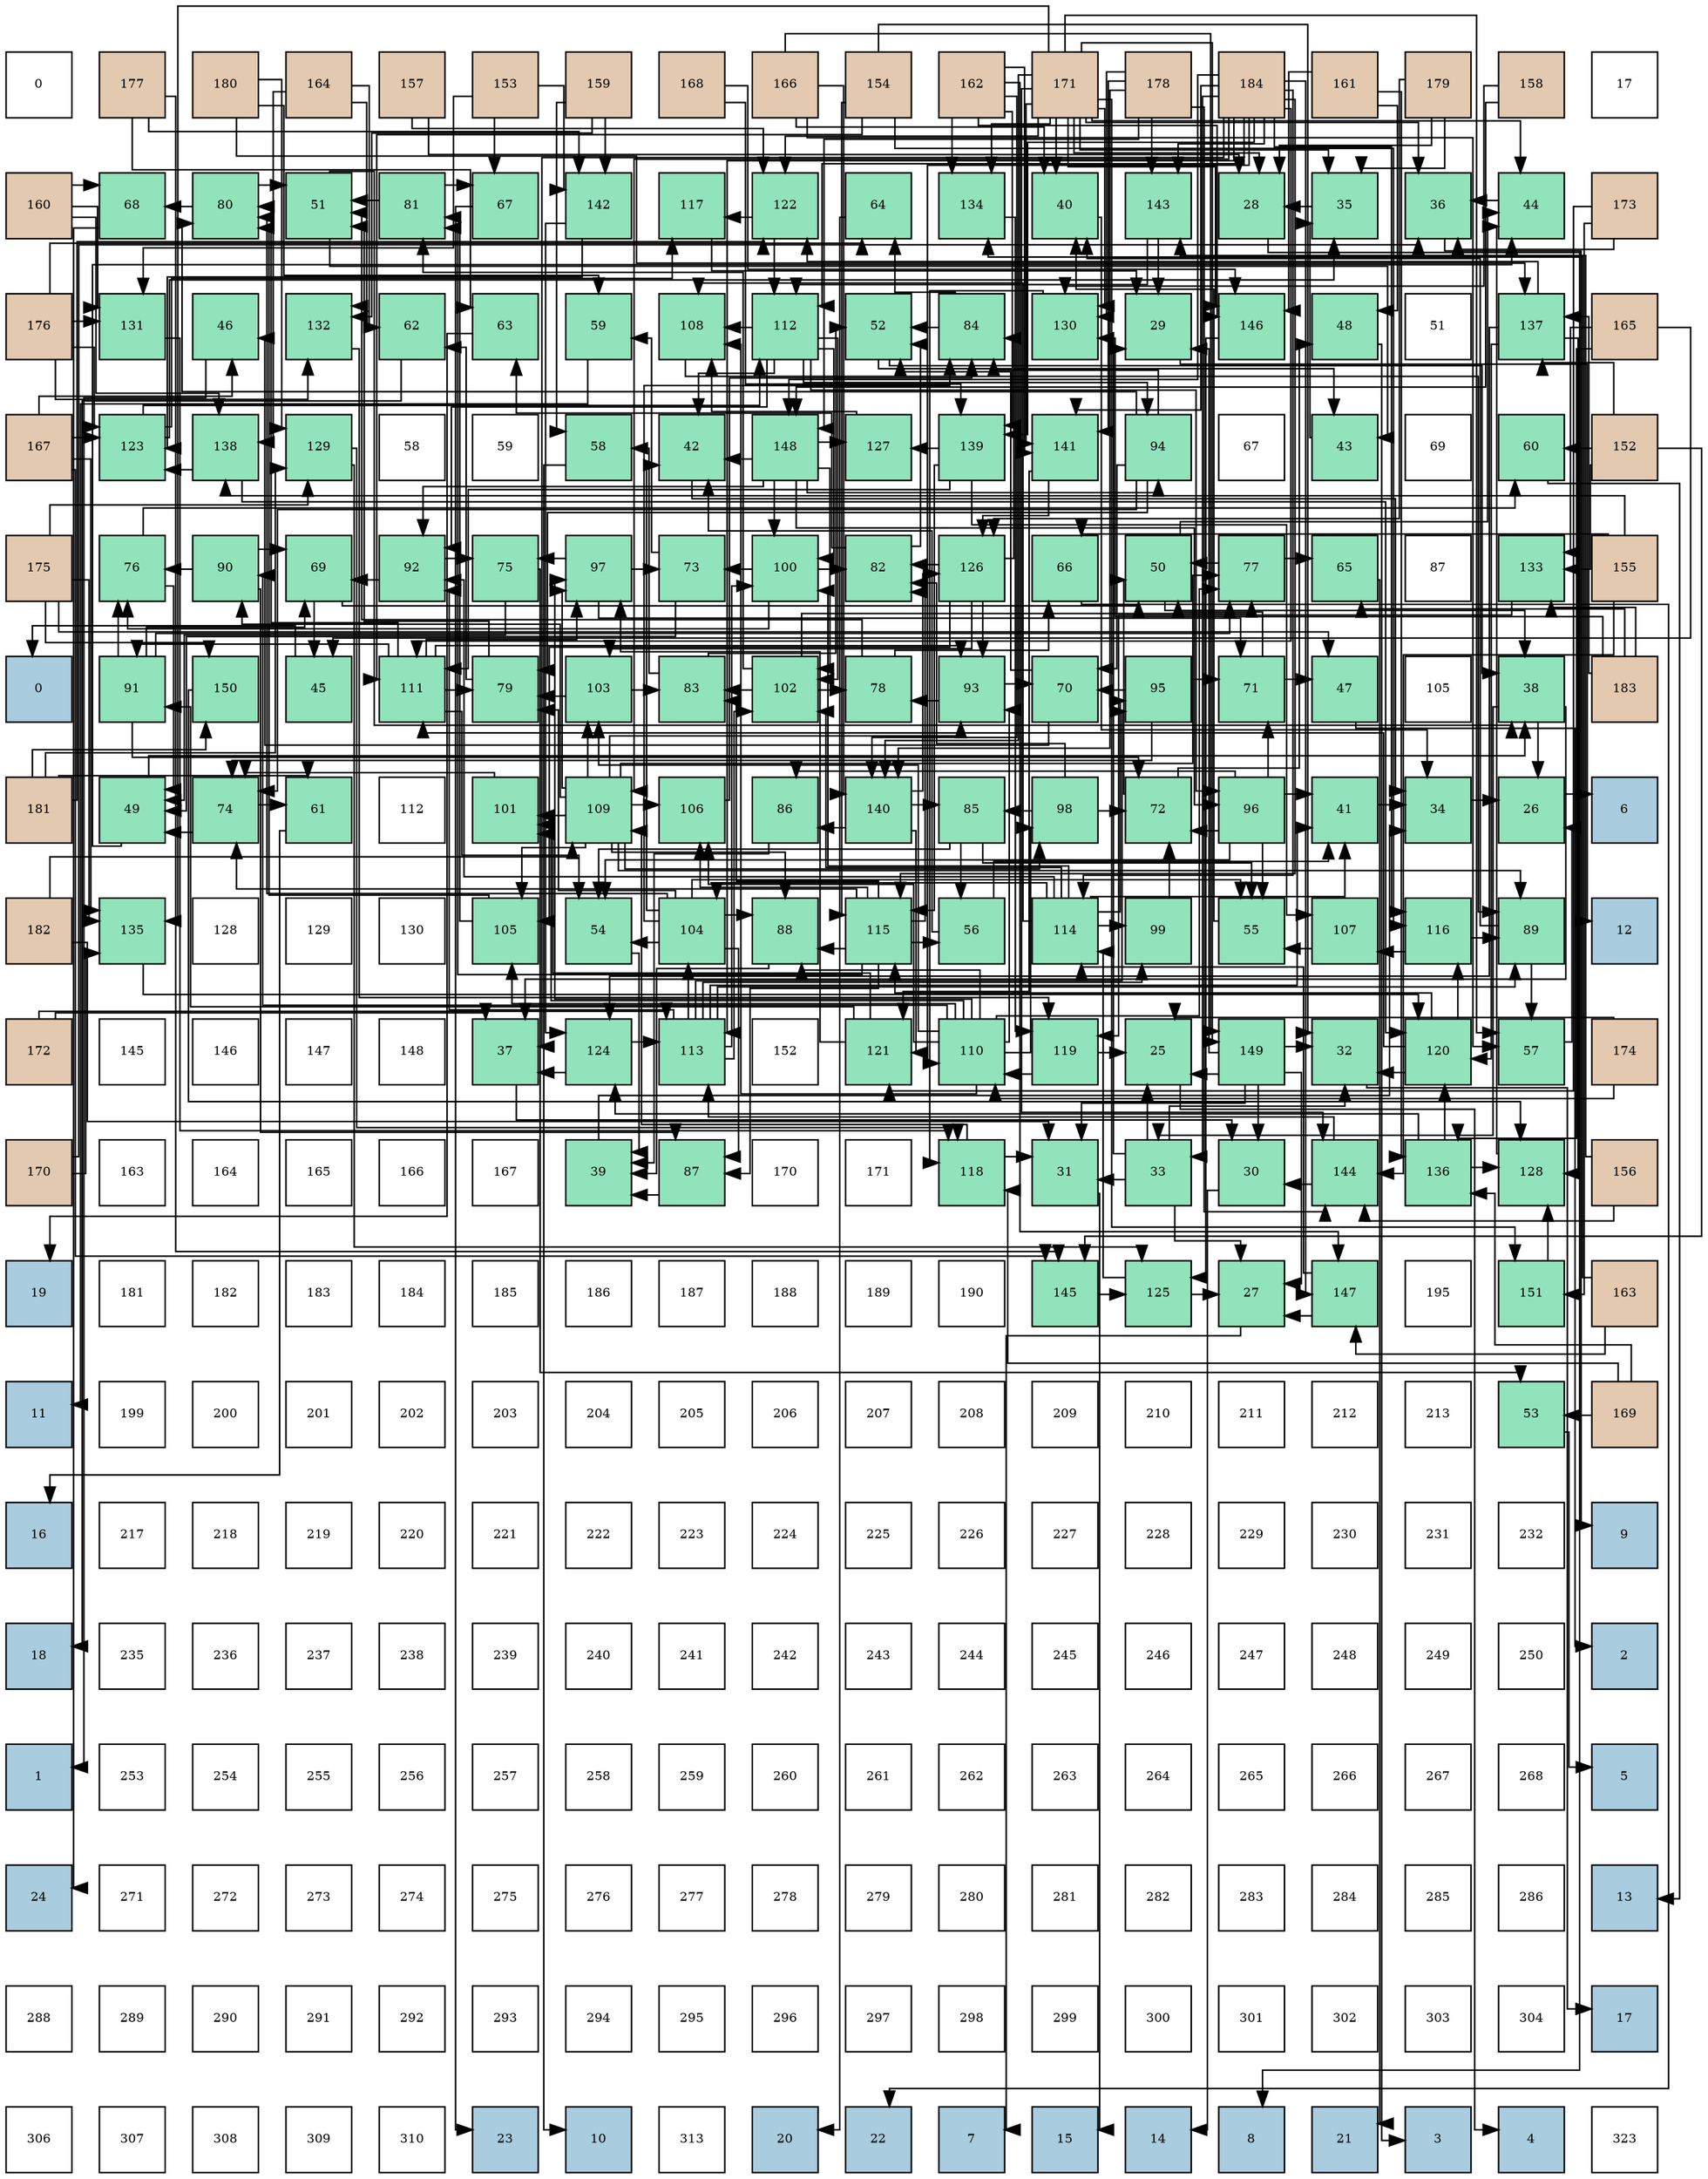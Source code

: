 digraph layout{
 rankdir=TB;
 splines=ortho;
 node [style=filled shape=square fixedsize=true width=0.6];
0[label="0", fontsize=8, fillcolor="#ffffff"];
1[label="177", fontsize=8, fillcolor="#e3c9af"];
2[label="180", fontsize=8, fillcolor="#e3c9af"];
3[label="164", fontsize=8, fillcolor="#e3c9af"];
4[label="157", fontsize=8, fillcolor="#e3c9af"];
5[label="153", fontsize=8, fillcolor="#e3c9af"];
6[label="159", fontsize=8, fillcolor="#e3c9af"];
7[label="168", fontsize=8, fillcolor="#e3c9af"];
8[label="166", fontsize=8, fillcolor="#e3c9af"];
9[label="154", fontsize=8, fillcolor="#e3c9af"];
10[label="162", fontsize=8, fillcolor="#e3c9af"];
11[label="171", fontsize=8, fillcolor="#e3c9af"];
12[label="178", fontsize=8, fillcolor="#e3c9af"];
13[label="184", fontsize=8, fillcolor="#e3c9af"];
14[label="161", fontsize=8, fillcolor="#e3c9af"];
15[label="179", fontsize=8, fillcolor="#e3c9af"];
16[label="158", fontsize=8, fillcolor="#e3c9af"];
17[label="17", fontsize=8, fillcolor="#ffffff"];
18[label="160", fontsize=8, fillcolor="#e3c9af"];
19[label="68", fontsize=8, fillcolor="#91e3bb"];
20[label="80", fontsize=8, fillcolor="#91e3bb"];
21[label="51", fontsize=8, fillcolor="#91e3bb"];
22[label="81", fontsize=8, fillcolor="#91e3bb"];
23[label="67", fontsize=8, fillcolor="#91e3bb"];
24[label="142", fontsize=8, fillcolor="#91e3bb"];
25[label="117", fontsize=8, fillcolor="#91e3bb"];
26[label="122", fontsize=8, fillcolor="#91e3bb"];
27[label="64", fontsize=8, fillcolor="#91e3bb"];
28[label="134", fontsize=8, fillcolor="#91e3bb"];
29[label="40", fontsize=8, fillcolor="#91e3bb"];
30[label="143", fontsize=8, fillcolor="#91e3bb"];
31[label="28", fontsize=8, fillcolor="#91e3bb"];
32[label="35", fontsize=8, fillcolor="#91e3bb"];
33[label="36", fontsize=8, fillcolor="#91e3bb"];
34[label="44", fontsize=8, fillcolor="#91e3bb"];
35[label="173", fontsize=8, fillcolor="#e3c9af"];
36[label="176", fontsize=8, fillcolor="#e3c9af"];
37[label="131", fontsize=8, fillcolor="#91e3bb"];
38[label="46", fontsize=8, fillcolor="#91e3bb"];
39[label="132", fontsize=8, fillcolor="#91e3bb"];
40[label="62", fontsize=8, fillcolor="#91e3bb"];
41[label="63", fontsize=8, fillcolor="#91e3bb"];
42[label="59", fontsize=8, fillcolor="#91e3bb"];
43[label="108", fontsize=8, fillcolor="#91e3bb"];
44[label="112", fontsize=8, fillcolor="#91e3bb"];
45[label="52", fontsize=8, fillcolor="#91e3bb"];
46[label="84", fontsize=8, fillcolor="#91e3bb"];
47[label="130", fontsize=8, fillcolor="#91e3bb"];
48[label="29", fontsize=8, fillcolor="#91e3bb"];
49[label="146", fontsize=8, fillcolor="#91e3bb"];
50[label="48", fontsize=8, fillcolor="#91e3bb"];
51[label="51", fontsize=8, fillcolor="#ffffff"];
52[label="137", fontsize=8, fillcolor="#91e3bb"];
53[label="165", fontsize=8, fillcolor="#e3c9af"];
54[label="167", fontsize=8, fillcolor="#e3c9af"];
55[label="123", fontsize=8, fillcolor="#91e3bb"];
56[label="138", fontsize=8, fillcolor="#91e3bb"];
57[label="129", fontsize=8, fillcolor="#91e3bb"];
58[label="58", fontsize=8, fillcolor="#ffffff"];
59[label="59", fontsize=8, fillcolor="#ffffff"];
60[label="58", fontsize=8, fillcolor="#91e3bb"];
61[label="42", fontsize=8, fillcolor="#91e3bb"];
62[label="148", fontsize=8, fillcolor="#91e3bb"];
63[label="127", fontsize=8, fillcolor="#91e3bb"];
64[label="139", fontsize=8, fillcolor="#91e3bb"];
65[label="141", fontsize=8, fillcolor="#91e3bb"];
66[label="94", fontsize=8, fillcolor="#91e3bb"];
67[label="67", fontsize=8, fillcolor="#ffffff"];
68[label="43", fontsize=8, fillcolor="#91e3bb"];
69[label="69", fontsize=8, fillcolor="#ffffff"];
70[label="60", fontsize=8, fillcolor="#91e3bb"];
71[label="152", fontsize=8, fillcolor="#e3c9af"];
72[label="175", fontsize=8, fillcolor="#e3c9af"];
73[label="76", fontsize=8, fillcolor="#91e3bb"];
74[label="90", fontsize=8, fillcolor="#91e3bb"];
75[label="69", fontsize=8, fillcolor="#91e3bb"];
76[label="92", fontsize=8, fillcolor="#91e3bb"];
77[label="75", fontsize=8, fillcolor="#91e3bb"];
78[label="97", fontsize=8, fillcolor="#91e3bb"];
79[label="73", fontsize=8, fillcolor="#91e3bb"];
80[label="100", fontsize=8, fillcolor="#91e3bb"];
81[label="82", fontsize=8, fillcolor="#91e3bb"];
82[label="126", fontsize=8, fillcolor="#91e3bb"];
83[label="66", fontsize=8, fillcolor="#91e3bb"];
84[label="50", fontsize=8, fillcolor="#91e3bb"];
85[label="77", fontsize=8, fillcolor="#91e3bb"];
86[label="65", fontsize=8, fillcolor="#91e3bb"];
87[label="87", fontsize=8, fillcolor="#ffffff"];
88[label="133", fontsize=8, fillcolor="#91e3bb"];
89[label="155", fontsize=8, fillcolor="#e3c9af"];
90[label="0", fontsize=8, fillcolor="#a9ccde"];
91[label="91", fontsize=8, fillcolor="#91e3bb"];
92[label="150", fontsize=8, fillcolor="#91e3bb"];
93[label="45", fontsize=8, fillcolor="#91e3bb"];
94[label="111", fontsize=8, fillcolor="#91e3bb"];
95[label="79", fontsize=8, fillcolor="#91e3bb"];
96[label="103", fontsize=8, fillcolor="#91e3bb"];
97[label="83", fontsize=8, fillcolor="#91e3bb"];
98[label="102", fontsize=8, fillcolor="#91e3bb"];
99[label="78", fontsize=8, fillcolor="#91e3bb"];
100[label="93", fontsize=8, fillcolor="#91e3bb"];
101[label="70", fontsize=8, fillcolor="#91e3bb"];
102[label="95", fontsize=8, fillcolor="#91e3bb"];
103[label="71", fontsize=8, fillcolor="#91e3bb"];
104[label="47", fontsize=8, fillcolor="#91e3bb"];
105[label="105", fontsize=8, fillcolor="#ffffff"];
106[label="38", fontsize=8, fillcolor="#91e3bb"];
107[label="183", fontsize=8, fillcolor="#e3c9af"];
108[label="181", fontsize=8, fillcolor="#e3c9af"];
109[label="49", fontsize=8, fillcolor="#91e3bb"];
110[label="74", fontsize=8, fillcolor="#91e3bb"];
111[label="61", fontsize=8, fillcolor="#91e3bb"];
112[label="112", fontsize=8, fillcolor="#ffffff"];
113[label="101", fontsize=8, fillcolor="#91e3bb"];
114[label="109", fontsize=8, fillcolor="#91e3bb"];
115[label="106", fontsize=8, fillcolor="#91e3bb"];
116[label="86", fontsize=8, fillcolor="#91e3bb"];
117[label="140", fontsize=8, fillcolor="#91e3bb"];
118[label="85", fontsize=8, fillcolor="#91e3bb"];
119[label="98", fontsize=8, fillcolor="#91e3bb"];
120[label="72", fontsize=8, fillcolor="#91e3bb"];
121[label="96", fontsize=8, fillcolor="#91e3bb"];
122[label="41", fontsize=8, fillcolor="#91e3bb"];
123[label="34", fontsize=8, fillcolor="#91e3bb"];
124[label="26", fontsize=8, fillcolor="#91e3bb"];
125[label="6", fontsize=8, fillcolor="#a9ccde"];
126[label="182", fontsize=8, fillcolor="#e3c9af"];
127[label="135", fontsize=8, fillcolor="#91e3bb"];
128[label="128", fontsize=8, fillcolor="#ffffff"];
129[label="129", fontsize=8, fillcolor="#ffffff"];
130[label="130", fontsize=8, fillcolor="#ffffff"];
131[label="105", fontsize=8, fillcolor="#91e3bb"];
132[label="54", fontsize=8, fillcolor="#91e3bb"];
133[label="104", fontsize=8, fillcolor="#91e3bb"];
134[label="88", fontsize=8, fillcolor="#91e3bb"];
135[label="115", fontsize=8, fillcolor="#91e3bb"];
136[label="56", fontsize=8, fillcolor="#91e3bb"];
137[label="114", fontsize=8, fillcolor="#91e3bb"];
138[label="99", fontsize=8, fillcolor="#91e3bb"];
139[label="55", fontsize=8, fillcolor="#91e3bb"];
140[label="107", fontsize=8, fillcolor="#91e3bb"];
141[label="116", fontsize=8, fillcolor="#91e3bb"];
142[label="89", fontsize=8, fillcolor="#91e3bb"];
143[label="12", fontsize=8, fillcolor="#a9ccde"];
144[label="172", fontsize=8, fillcolor="#e3c9af"];
145[label="145", fontsize=8, fillcolor="#ffffff"];
146[label="146", fontsize=8, fillcolor="#ffffff"];
147[label="147", fontsize=8, fillcolor="#ffffff"];
148[label="148", fontsize=8, fillcolor="#ffffff"];
149[label="37", fontsize=8, fillcolor="#91e3bb"];
150[label="124", fontsize=8, fillcolor="#91e3bb"];
151[label="113", fontsize=8, fillcolor="#91e3bb"];
152[label="152", fontsize=8, fillcolor="#ffffff"];
153[label="121", fontsize=8, fillcolor="#91e3bb"];
154[label="110", fontsize=8, fillcolor="#91e3bb"];
155[label="119", fontsize=8, fillcolor="#91e3bb"];
156[label="25", fontsize=8, fillcolor="#91e3bb"];
157[label="149", fontsize=8, fillcolor="#91e3bb"];
158[label="32", fontsize=8, fillcolor="#91e3bb"];
159[label="120", fontsize=8, fillcolor="#91e3bb"];
160[label="57", fontsize=8, fillcolor="#91e3bb"];
161[label="174", fontsize=8, fillcolor="#e3c9af"];
162[label="170", fontsize=8, fillcolor="#e3c9af"];
163[label="163", fontsize=8, fillcolor="#ffffff"];
164[label="164", fontsize=8, fillcolor="#ffffff"];
165[label="165", fontsize=8, fillcolor="#ffffff"];
166[label="166", fontsize=8, fillcolor="#ffffff"];
167[label="167", fontsize=8, fillcolor="#ffffff"];
168[label="39", fontsize=8, fillcolor="#91e3bb"];
169[label="87", fontsize=8, fillcolor="#91e3bb"];
170[label="170", fontsize=8, fillcolor="#ffffff"];
171[label="171", fontsize=8, fillcolor="#ffffff"];
172[label="118", fontsize=8, fillcolor="#91e3bb"];
173[label="31", fontsize=8, fillcolor="#91e3bb"];
174[label="33", fontsize=8, fillcolor="#91e3bb"];
175[label="30", fontsize=8, fillcolor="#91e3bb"];
176[label="144", fontsize=8, fillcolor="#91e3bb"];
177[label="136", fontsize=8, fillcolor="#91e3bb"];
178[label="128", fontsize=8, fillcolor="#91e3bb"];
179[label="156", fontsize=8, fillcolor="#e3c9af"];
180[label="19", fontsize=8, fillcolor="#a9ccde"];
181[label="181", fontsize=8, fillcolor="#ffffff"];
182[label="182", fontsize=8, fillcolor="#ffffff"];
183[label="183", fontsize=8, fillcolor="#ffffff"];
184[label="184", fontsize=8, fillcolor="#ffffff"];
185[label="185", fontsize=8, fillcolor="#ffffff"];
186[label="186", fontsize=8, fillcolor="#ffffff"];
187[label="187", fontsize=8, fillcolor="#ffffff"];
188[label="188", fontsize=8, fillcolor="#ffffff"];
189[label="189", fontsize=8, fillcolor="#ffffff"];
190[label="190", fontsize=8, fillcolor="#ffffff"];
191[label="145", fontsize=8, fillcolor="#91e3bb"];
192[label="125", fontsize=8, fillcolor="#91e3bb"];
193[label="27", fontsize=8, fillcolor="#91e3bb"];
194[label="147", fontsize=8, fillcolor="#91e3bb"];
195[label="195", fontsize=8, fillcolor="#ffffff"];
196[label="151", fontsize=8, fillcolor="#91e3bb"];
197[label="163", fontsize=8, fillcolor="#e3c9af"];
198[label="11", fontsize=8, fillcolor="#a9ccde"];
199[label="199", fontsize=8, fillcolor="#ffffff"];
200[label="200", fontsize=8, fillcolor="#ffffff"];
201[label="201", fontsize=8, fillcolor="#ffffff"];
202[label="202", fontsize=8, fillcolor="#ffffff"];
203[label="203", fontsize=8, fillcolor="#ffffff"];
204[label="204", fontsize=8, fillcolor="#ffffff"];
205[label="205", fontsize=8, fillcolor="#ffffff"];
206[label="206", fontsize=8, fillcolor="#ffffff"];
207[label="207", fontsize=8, fillcolor="#ffffff"];
208[label="208", fontsize=8, fillcolor="#ffffff"];
209[label="209", fontsize=8, fillcolor="#ffffff"];
210[label="210", fontsize=8, fillcolor="#ffffff"];
211[label="211", fontsize=8, fillcolor="#ffffff"];
212[label="212", fontsize=8, fillcolor="#ffffff"];
213[label="213", fontsize=8, fillcolor="#ffffff"];
214[label="53", fontsize=8, fillcolor="#91e3bb"];
215[label="169", fontsize=8, fillcolor="#e3c9af"];
216[label="16", fontsize=8, fillcolor="#a9ccde"];
217[label="217", fontsize=8, fillcolor="#ffffff"];
218[label="218", fontsize=8, fillcolor="#ffffff"];
219[label="219", fontsize=8, fillcolor="#ffffff"];
220[label="220", fontsize=8, fillcolor="#ffffff"];
221[label="221", fontsize=8, fillcolor="#ffffff"];
222[label="222", fontsize=8, fillcolor="#ffffff"];
223[label="223", fontsize=8, fillcolor="#ffffff"];
224[label="224", fontsize=8, fillcolor="#ffffff"];
225[label="225", fontsize=8, fillcolor="#ffffff"];
226[label="226", fontsize=8, fillcolor="#ffffff"];
227[label="227", fontsize=8, fillcolor="#ffffff"];
228[label="228", fontsize=8, fillcolor="#ffffff"];
229[label="229", fontsize=8, fillcolor="#ffffff"];
230[label="230", fontsize=8, fillcolor="#ffffff"];
231[label="231", fontsize=8, fillcolor="#ffffff"];
232[label="232", fontsize=8, fillcolor="#ffffff"];
233[label="9", fontsize=8, fillcolor="#a9ccde"];
234[label="18", fontsize=8, fillcolor="#a9ccde"];
235[label="235", fontsize=8, fillcolor="#ffffff"];
236[label="236", fontsize=8, fillcolor="#ffffff"];
237[label="237", fontsize=8, fillcolor="#ffffff"];
238[label="238", fontsize=8, fillcolor="#ffffff"];
239[label="239", fontsize=8, fillcolor="#ffffff"];
240[label="240", fontsize=8, fillcolor="#ffffff"];
241[label="241", fontsize=8, fillcolor="#ffffff"];
242[label="242", fontsize=8, fillcolor="#ffffff"];
243[label="243", fontsize=8, fillcolor="#ffffff"];
244[label="244", fontsize=8, fillcolor="#ffffff"];
245[label="245", fontsize=8, fillcolor="#ffffff"];
246[label="246", fontsize=8, fillcolor="#ffffff"];
247[label="247", fontsize=8, fillcolor="#ffffff"];
248[label="248", fontsize=8, fillcolor="#ffffff"];
249[label="249", fontsize=8, fillcolor="#ffffff"];
250[label="250", fontsize=8, fillcolor="#ffffff"];
251[label="2", fontsize=8, fillcolor="#a9ccde"];
252[label="1", fontsize=8, fillcolor="#a9ccde"];
253[label="253", fontsize=8, fillcolor="#ffffff"];
254[label="254", fontsize=8, fillcolor="#ffffff"];
255[label="255", fontsize=8, fillcolor="#ffffff"];
256[label="256", fontsize=8, fillcolor="#ffffff"];
257[label="257", fontsize=8, fillcolor="#ffffff"];
258[label="258", fontsize=8, fillcolor="#ffffff"];
259[label="259", fontsize=8, fillcolor="#ffffff"];
260[label="260", fontsize=8, fillcolor="#ffffff"];
261[label="261", fontsize=8, fillcolor="#ffffff"];
262[label="262", fontsize=8, fillcolor="#ffffff"];
263[label="263", fontsize=8, fillcolor="#ffffff"];
264[label="264", fontsize=8, fillcolor="#ffffff"];
265[label="265", fontsize=8, fillcolor="#ffffff"];
266[label="266", fontsize=8, fillcolor="#ffffff"];
267[label="267", fontsize=8, fillcolor="#ffffff"];
268[label="268", fontsize=8, fillcolor="#ffffff"];
269[label="5", fontsize=8, fillcolor="#a9ccde"];
270[label="24", fontsize=8, fillcolor="#a9ccde"];
271[label="271", fontsize=8, fillcolor="#ffffff"];
272[label="272", fontsize=8, fillcolor="#ffffff"];
273[label="273", fontsize=8, fillcolor="#ffffff"];
274[label="274", fontsize=8, fillcolor="#ffffff"];
275[label="275", fontsize=8, fillcolor="#ffffff"];
276[label="276", fontsize=8, fillcolor="#ffffff"];
277[label="277", fontsize=8, fillcolor="#ffffff"];
278[label="278", fontsize=8, fillcolor="#ffffff"];
279[label="279", fontsize=8, fillcolor="#ffffff"];
280[label="280", fontsize=8, fillcolor="#ffffff"];
281[label="281", fontsize=8, fillcolor="#ffffff"];
282[label="282", fontsize=8, fillcolor="#ffffff"];
283[label="283", fontsize=8, fillcolor="#ffffff"];
284[label="284", fontsize=8, fillcolor="#ffffff"];
285[label="285", fontsize=8, fillcolor="#ffffff"];
286[label="286", fontsize=8, fillcolor="#ffffff"];
287[label="13", fontsize=8, fillcolor="#a9ccde"];
288[label="288", fontsize=8, fillcolor="#ffffff"];
289[label="289", fontsize=8, fillcolor="#ffffff"];
290[label="290", fontsize=8, fillcolor="#ffffff"];
291[label="291", fontsize=8, fillcolor="#ffffff"];
292[label="292", fontsize=8, fillcolor="#ffffff"];
293[label="293", fontsize=8, fillcolor="#ffffff"];
294[label="294", fontsize=8, fillcolor="#ffffff"];
295[label="295", fontsize=8, fillcolor="#ffffff"];
296[label="296", fontsize=8, fillcolor="#ffffff"];
297[label="297", fontsize=8, fillcolor="#ffffff"];
298[label="298", fontsize=8, fillcolor="#ffffff"];
299[label="299", fontsize=8, fillcolor="#ffffff"];
300[label="300", fontsize=8, fillcolor="#ffffff"];
301[label="301", fontsize=8, fillcolor="#ffffff"];
302[label="302", fontsize=8, fillcolor="#ffffff"];
303[label="303", fontsize=8, fillcolor="#ffffff"];
304[label="304", fontsize=8, fillcolor="#ffffff"];
305[label="17", fontsize=8, fillcolor="#a9ccde"];
306[label="306", fontsize=8, fillcolor="#ffffff"];
307[label="307", fontsize=8, fillcolor="#ffffff"];
308[label="308", fontsize=8, fillcolor="#ffffff"];
309[label="309", fontsize=8, fillcolor="#ffffff"];
310[label="310", fontsize=8, fillcolor="#ffffff"];
311[label="23", fontsize=8, fillcolor="#a9ccde"];
312[label="10", fontsize=8, fillcolor="#a9ccde"];
313[label="313", fontsize=8, fillcolor="#ffffff"];
314[label="20", fontsize=8, fillcolor="#a9ccde"];
315[label="22", fontsize=8, fillcolor="#a9ccde"];
316[label="7", fontsize=8, fillcolor="#a9ccde"];
317[label="15", fontsize=8, fillcolor="#a9ccde"];
318[label="14", fontsize=8, fillcolor="#a9ccde"];
319[label="8", fontsize=8, fillcolor="#a9ccde"];
320[label="21", fontsize=8, fillcolor="#a9ccde"];
321[label="3", fontsize=8, fillcolor="#a9ccde"];
322[label="4", fontsize=8, fillcolor="#a9ccde"];
323[label="323", fontsize=8, fillcolor="#ffffff"];
edge [constraint=false, style=vis];156 -> 322;
124 -> 125;
193 -> 316;
31 -> 319;
48 -> 143;
175 -> 318;
173 -> 317;
158 -> 305;
174 -> 156;
174 -> 193;
174 -> 48;
174 -> 173;
174 -> 158;
123 -> 124;
32 -> 31;
33 -> 233;
149 -> 175;
106 -> 124;
106 -> 174;
106 -> 149;
168 -> 123;
29 -> 123;
122 -> 123;
61 -> 123;
68 -> 32;
34 -> 33;
93 -> 90;
38 -> 252;
104 -> 251;
50 -> 321;
109 -> 106;
109 -> 34;
84 -> 106;
84 -> 34;
21 -> 106;
21 -> 68;
45 -> 106;
45 -> 68;
214 -> 269;
132 -> 168;
139 -> 29;
136 -> 122;
136 -> 61;
160 -> 124;
60 -> 312;
42 -> 198;
70 -> 287;
111 -> 216;
40 -> 234;
41 -> 180;
27 -> 314;
86 -> 320;
83 -> 315;
23 -> 311;
19 -> 270;
75 -> 93;
75 -> 84;
101 -> 38;
101 -> 45;
103 -> 104;
103 -> 84;
120 -> 50;
120 -> 84;
79 -> 109;
79 -> 42;
110 -> 109;
110 -> 111;
77 -> 109;
77 -> 214;
73 -> 109;
73 -> 70;
85 -> 84;
85 -> 86;
99 -> 21;
99 -> 83;
95 -> 21;
95 -> 40;
20 -> 21;
20 -> 19;
22 -> 21;
22 -> 23;
81 -> 45;
81 -> 41;
97 -> 45;
97 -> 60;
46 -> 45;
46 -> 27;
118 -> 132;
118 -> 139;
118 -> 136;
116 -> 168;
169 -> 168;
134 -> 168;
142 -> 29;
142 -> 160;
74 -> 75;
74 -> 73;
74 -> 169;
91 -> 75;
91 -> 120;
91 -> 73;
91 -> 85;
76 -> 75;
76 -> 77;
100 -> 101;
100 -> 99;
66 -> 101;
66 -> 110;
66 -> 95;
66 -> 20;
66 -> 46;
102 -> 101;
102 -> 103;
102 -> 110;
121 -> 122;
121 -> 132;
121 -> 139;
121 -> 103;
121 -> 120;
121 -> 116;
78 -> 103;
78 -> 79;
78 -> 77;
119 -> 120;
119 -> 81;
119 -> 118;
138 -> 120;
80 -> 79;
80 -> 73;
80 -> 81;
113 -> 110;
98 -> 85;
98 -> 99;
98 -> 22;
98 -> 97;
96 -> 95;
96 -> 97;
133 -> 61;
133 -> 132;
133 -> 139;
133 -> 95;
133 -> 20;
133 -> 46;
133 -> 169;
133 -> 134;
131 -> 20;
131 -> 22;
115 -> 46;
140 -> 139;
43 -> 142;
114 -> 85;
114 -> 134;
114 -> 142;
114 -> 74;
114 -> 100;
114 -> 78;
114 -> 119;
114 -> 113;
114 -> 96;
114 -> 131;
114 -> 115;
154 -> 85;
154 -> 134;
154 -> 74;
154 -> 100;
154 -> 78;
154 -> 119;
154 -> 113;
154 -> 96;
154 -> 131;
154 -> 115;
154 -> 43;
94 -> 132;
94 -> 95;
94 -> 20;
94 -> 91;
94 -> 100;
94 -> 78;
44 -> 61;
44 -> 76;
44 -> 66;
44 -> 121;
44 -> 80;
44 -> 98;
44 -> 43;
151 -> 122;
151 -> 142;
151 -> 76;
151 -> 102;
151 -> 138;
151 -> 80;
151 -> 98;
151 -> 133;
137 -> 122;
137 -> 76;
137 -> 102;
137 -> 138;
137 -> 80;
137 -> 98;
137 -> 133;
137 -> 43;
135 -> 136;
135 -> 110;
135 -> 22;
135 -> 81;
135 -> 97;
135 -> 169;
135 -> 134;
135 -> 115;
141 -> 142;
141 -> 140;
25 -> 48;
172 -> 173;
172 -> 114;
155 -> 156;
155 -> 154;
159 -> 158;
159 -> 94;
159 -> 135;
159 -> 141;
153 -> 91;
153 -> 78;
153 -> 113;
26 -> 44;
26 -> 25;
55 -> 32;
55 -> 44;
55 -> 25;
150 -> 149;
150 -> 151;
192 -> 193;
192 -> 137;
82 -> 81;
82 -> 46;
82 -> 100;
82 -> 96;
82 -> 131;
63 -> 43;
178 -> 34;
57 -> 172;
57 -> 192;
47 -> 172;
37 -> 172;
39 -> 155;
88 -> 155;
28 -> 155;
127 -> 159;
177 -> 159;
177 -> 150;
177 -> 178;
52 -> 159;
52 -> 26;
52 -> 150;
52 -> 178;
56 -> 159;
56 -> 55;
64 -> 140;
64 -> 94;
64 -> 135;
64 -> 63;
117 -> 118;
117 -> 116;
117 -> 153;
117 -> 82;
65 -> 153;
65 -> 82;
24 -> 55;
24 -> 150;
30 -> 48;
30 -> 44;
176 -> 175;
176 -> 151;
191 -> 192;
49 -> 192;
194 -> 193;
194 -> 137;
62 -> 61;
62 -> 76;
62 -> 66;
62 -> 121;
62 -> 80;
62 -> 98;
62 -> 63;
157 -> 156;
157 -> 193;
157 -> 48;
157 -> 175;
157 -> 173;
157 -> 158;
92 -> 178;
196 -> 178;
71 -> 70;
71 -> 88;
71 -> 52;
71 -> 191;
5 -> 23;
5 -> 37;
5 -> 24;
9 -> 158;
9 -> 94;
9 -> 135;
9 -> 141;
89 -> 83;
89 -> 56;
89 -> 176;
179 -> 30;
179 -> 176;
4 -> 31;
4 -> 26;
16 -> 47;
16 -> 62;
6 -> 60;
6 -> 39;
6 -> 24;
18 -> 19;
18 -> 37;
18 -> 56;
14 -> 50;
14 -> 177;
14 -> 49;
10 -> 28;
10 -> 64;
10 -> 117;
10 -> 65;
10 -> 49;
10 -> 194;
197 -> 28;
197 -> 194;
3 -> 40;
3 -> 39;
3 -> 56;
53 -> 93;
53 -> 88;
53 -> 177;
8 -> 29;
8 -> 160;
8 -> 117;
8 -> 157;
54 -> 38;
54 -> 55;
54 -> 127;
54 -> 191;
7 -> 64;
7 -> 49;
215 -> 214;
215 -> 172;
215 -> 177;
162 -> 33;
162 -> 127;
11 -> 31;
11 -> 32;
11 -> 33;
11 -> 29;
11 -> 34;
11 -> 160;
11 -> 26;
11 -> 47;
11 -> 28;
11 -> 127;
11 -> 117;
11 -> 65;
11 -> 176;
11 -> 49;
11 -> 157;
11 -> 196;
144 -> 149;
144 -> 151;
35 -> 33;
35 -> 153;
35 -> 196;
161 -> 156;
161 -> 154;
72 -> 104;
72 -> 57;
72 -> 127;
72 -> 92;
36 -> 27;
36 -> 55;
36 -> 37;
36 -> 39;
1 -> 41;
1 -> 24;
1 -> 191;
12 -> 47;
12 -> 117;
12 -> 65;
12 -> 30;
12 -> 176;
12 -> 62;
15 -> 31;
15 -> 32;
15 -> 82;
2 -> 42;
2 -> 57;
2 -> 52;
108 -> 111;
108 -> 26;
108 -> 57;
108 -> 92;
126 -> 173;
126 -> 114;
107 -> 86;
107 -> 47;
107 -> 88;
107 -> 52;
13 -> 174;
13 -> 149;
13 -> 114;
13 -> 154;
13 -> 94;
13 -> 44;
13 -> 151;
13 -> 137;
13 -> 135;
13 -> 141;
13 -> 64;
13 -> 65;
13 -> 30;
13 -> 194;
13 -> 62;
edge [constraint=true, style=invis];
0 -> 18 -> 36 -> 54 -> 72 -> 90 -> 108 -> 126 -> 144 -> 162 -> 180 -> 198 -> 216 -> 234 -> 252 -> 270 -> 288 -> 306;
1 -> 19 -> 37 -> 55 -> 73 -> 91 -> 109 -> 127 -> 145 -> 163 -> 181 -> 199 -> 217 -> 235 -> 253 -> 271 -> 289 -> 307;
2 -> 20 -> 38 -> 56 -> 74 -> 92 -> 110 -> 128 -> 146 -> 164 -> 182 -> 200 -> 218 -> 236 -> 254 -> 272 -> 290 -> 308;
3 -> 21 -> 39 -> 57 -> 75 -> 93 -> 111 -> 129 -> 147 -> 165 -> 183 -> 201 -> 219 -> 237 -> 255 -> 273 -> 291 -> 309;
4 -> 22 -> 40 -> 58 -> 76 -> 94 -> 112 -> 130 -> 148 -> 166 -> 184 -> 202 -> 220 -> 238 -> 256 -> 274 -> 292 -> 310;
5 -> 23 -> 41 -> 59 -> 77 -> 95 -> 113 -> 131 -> 149 -> 167 -> 185 -> 203 -> 221 -> 239 -> 257 -> 275 -> 293 -> 311;
6 -> 24 -> 42 -> 60 -> 78 -> 96 -> 114 -> 132 -> 150 -> 168 -> 186 -> 204 -> 222 -> 240 -> 258 -> 276 -> 294 -> 312;
7 -> 25 -> 43 -> 61 -> 79 -> 97 -> 115 -> 133 -> 151 -> 169 -> 187 -> 205 -> 223 -> 241 -> 259 -> 277 -> 295 -> 313;
8 -> 26 -> 44 -> 62 -> 80 -> 98 -> 116 -> 134 -> 152 -> 170 -> 188 -> 206 -> 224 -> 242 -> 260 -> 278 -> 296 -> 314;
9 -> 27 -> 45 -> 63 -> 81 -> 99 -> 117 -> 135 -> 153 -> 171 -> 189 -> 207 -> 225 -> 243 -> 261 -> 279 -> 297 -> 315;
10 -> 28 -> 46 -> 64 -> 82 -> 100 -> 118 -> 136 -> 154 -> 172 -> 190 -> 208 -> 226 -> 244 -> 262 -> 280 -> 298 -> 316;
11 -> 29 -> 47 -> 65 -> 83 -> 101 -> 119 -> 137 -> 155 -> 173 -> 191 -> 209 -> 227 -> 245 -> 263 -> 281 -> 299 -> 317;
12 -> 30 -> 48 -> 66 -> 84 -> 102 -> 120 -> 138 -> 156 -> 174 -> 192 -> 210 -> 228 -> 246 -> 264 -> 282 -> 300 -> 318;
13 -> 31 -> 49 -> 67 -> 85 -> 103 -> 121 -> 139 -> 157 -> 175 -> 193 -> 211 -> 229 -> 247 -> 265 -> 283 -> 301 -> 319;
14 -> 32 -> 50 -> 68 -> 86 -> 104 -> 122 -> 140 -> 158 -> 176 -> 194 -> 212 -> 230 -> 248 -> 266 -> 284 -> 302 -> 320;
15 -> 33 -> 51 -> 69 -> 87 -> 105 -> 123 -> 141 -> 159 -> 177 -> 195 -> 213 -> 231 -> 249 -> 267 -> 285 -> 303 -> 321;
16 -> 34 -> 52 -> 70 -> 88 -> 106 -> 124 -> 142 -> 160 -> 178 -> 196 -> 214 -> 232 -> 250 -> 268 -> 286 -> 304 -> 322;
17 -> 35 -> 53 -> 71 -> 89 -> 107 -> 125 -> 143 -> 161 -> 179 -> 197 -> 215 -> 233 -> 251 -> 269 -> 287 -> 305 -> 323;
rank = same {0 -> 1 -> 2 -> 3 -> 4 -> 5 -> 6 -> 7 -> 8 -> 9 -> 10 -> 11 -> 12 -> 13 -> 14 -> 15 -> 16 -> 17};
rank = same {18 -> 19 -> 20 -> 21 -> 22 -> 23 -> 24 -> 25 -> 26 -> 27 -> 28 -> 29 -> 30 -> 31 -> 32 -> 33 -> 34 -> 35};
rank = same {36 -> 37 -> 38 -> 39 -> 40 -> 41 -> 42 -> 43 -> 44 -> 45 -> 46 -> 47 -> 48 -> 49 -> 50 -> 51 -> 52 -> 53};
rank = same {54 -> 55 -> 56 -> 57 -> 58 -> 59 -> 60 -> 61 -> 62 -> 63 -> 64 -> 65 -> 66 -> 67 -> 68 -> 69 -> 70 -> 71};
rank = same {72 -> 73 -> 74 -> 75 -> 76 -> 77 -> 78 -> 79 -> 80 -> 81 -> 82 -> 83 -> 84 -> 85 -> 86 -> 87 -> 88 -> 89};
rank = same {90 -> 91 -> 92 -> 93 -> 94 -> 95 -> 96 -> 97 -> 98 -> 99 -> 100 -> 101 -> 102 -> 103 -> 104 -> 105 -> 106 -> 107};
rank = same {108 -> 109 -> 110 -> 111 -> 112 -> 113 -> 114 -> 115 -> 116 -> 117 -> 118 -> 119 -> 120 -> 121 -> 122 -> 123 -> 124 -> 125};
rank = same {126 -> 127 -> 128 -> 129 -> 130 -> 131 -> 132 -> 133 -> 134 -> 135 -> 136 -> 137 -> 138 -> 139 -> 140 -> 141 -> 142 -> 143};
rank = same {144 -> 145 -> 146 -> 147 -> 148 -> 149 -> 150 -> 151 -> 152 -> 153 -> 154 -> 155 -> 156 -> 157 -> 158 -> 159 -> 160 -> 161};
rank = same {162 -> 163 -> 164 -> 165 -> 166 -> 167 -> 168 -> 169 -> 170 -> 171 -> 172 -> 173 -> 174 -> 175 -> 176 -> 177 -> 178 -> 179};
rank = same {180 -> 181 -> 182 -> 183 -> 184 -> 185 -> 186 -> 187 -> 188 -> 189 -> 190 -> 191 -> 192 -> 193 -> 194 -> 195 -> 196 -> 197};
rank = same {198 -> 199 -> 200 -> 201 -> 202 -> 203 -> 204 -> 205 -> 206 -> 207 -> 208 -> 209 -> 210 -> 211 -> 212 -> 213 -> 214 -> 215};
rank = same {216 -> 217 -> 218 -> 219 -> 220 -> 221 -> 222 -> 223 -> 224 -> 225 -> 226 -> 227 -> 228 -> 229 -> 230 -> 231 -> 232 -> 233};
rank = same {234 -> 235 -> 236 -> 237 -> 238 -> 239 -> 240 -> 241 -> 242 -> 243 -> 244 -> 245 -> 246 -> 247 -> 248 -> 249 -> 250 -> 251};
rank = same {252 -> 253 -> 254 -> 255 -> 256 -> 257 -> 258 -> 259 -> 260 -> 261 -> 262 -> 263 -> 264 -> 265 -> 266 -> 267 -> 268 -> 269};
rank = same {270 -> 271 -> 272 -> 273 -> 274 -> 275 -> 276 -> 277 -> 278 -> 279 -> 280 -> 281 -> 282 -> 283 -> 284 -> 285 -> 286 -> 287};
rank = same {288 -> 289 -> 290 -> 291 -> 292 -> 293 -> 294 -> 295 -> 296 -> 297 -> 298 -> 299 -> 300 -> 301 -> 302 -> 303 -> 304 -> 305};
rank = same {306 -> 307 -> 308 -> 309 -> 310 -> 311 -> 312 -> 313 -> 314 -> 315 -> 316 -> 317 -> 318 -> 319 -> 320 -> 321 -> 322 -> 323};
}